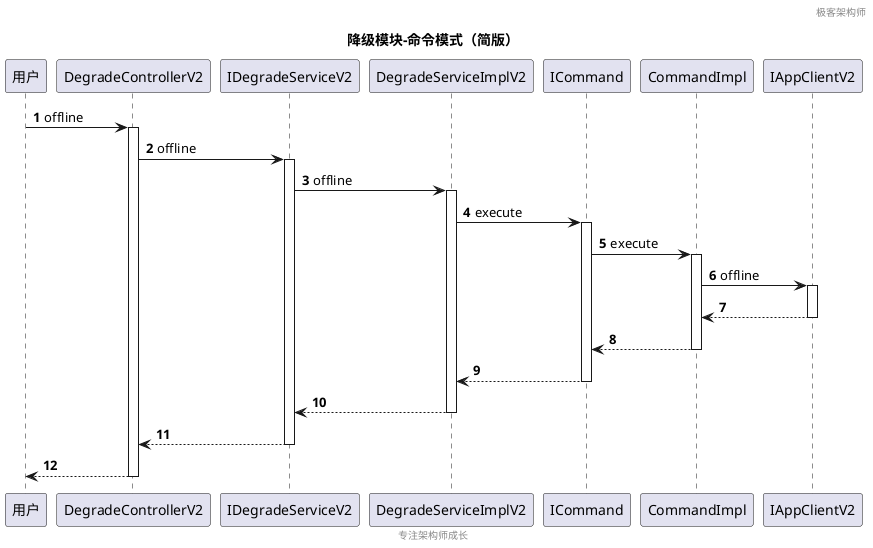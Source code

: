 @startuml
header 极客架构师
footer 专注架构师成长
title 降级模块-命令模式（简版）
autonumber
participant 用户
用户 -> DegradeControllerV2 : offline
activate DegradeControllerV2
DegradeControllerV2 -> IDegradeServiceV2 : offline
activate IDegradeServiceV2
IDegradeServiceV2 -> DegradeServiceImplV2 : offline
activate DegradeServiceImplV2
DegradeServiceImplV2 -> ICommand : execute
activate ICommand
ICommand -> CommandImpl : execute
activate CommandImpl
CommandImpl -> IAppClientV2 : offline
activate IAppClientV2
IAppClientV2 --> CommandImpl
deactivate IAppClientV2
CommandImpl --> ICommand
deactivate CommandImpl
ICommand --> DegradeServiceImplV2
deactivate ICommand
DegradeServiceImplV2 --> IDegradeServiceV2
deactivate DegradeServiceImplV2
IDegradeServiceV2 --> DegradeControllerV2
deactivate IDegradeServiceV2
return
@enduml